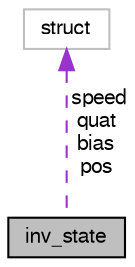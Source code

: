 digraph "inv_state"
{
  edge [fontname="FreeSans",fontsize="10",labelfontname="FreeSans",labelfontsize="10"];
  node [fontname="FreeSans",fontsize="10",shape=record];
  Node1 [label="inv_state",height=0.2,width=0.4,color="black", fillcolor="grey75", style="filled", fontcolor="black"];
  Node2 -> Node1 [dir="back",color="darkorchid3",fontsize="10",style="dashed",label=" speed\nquat\nbias\npos" ,fontname="FreeSans"];
  Node2 [label="struct",height=0.2,width=0.4,color="grey75", fillcolor="white", style="filled"];
}

